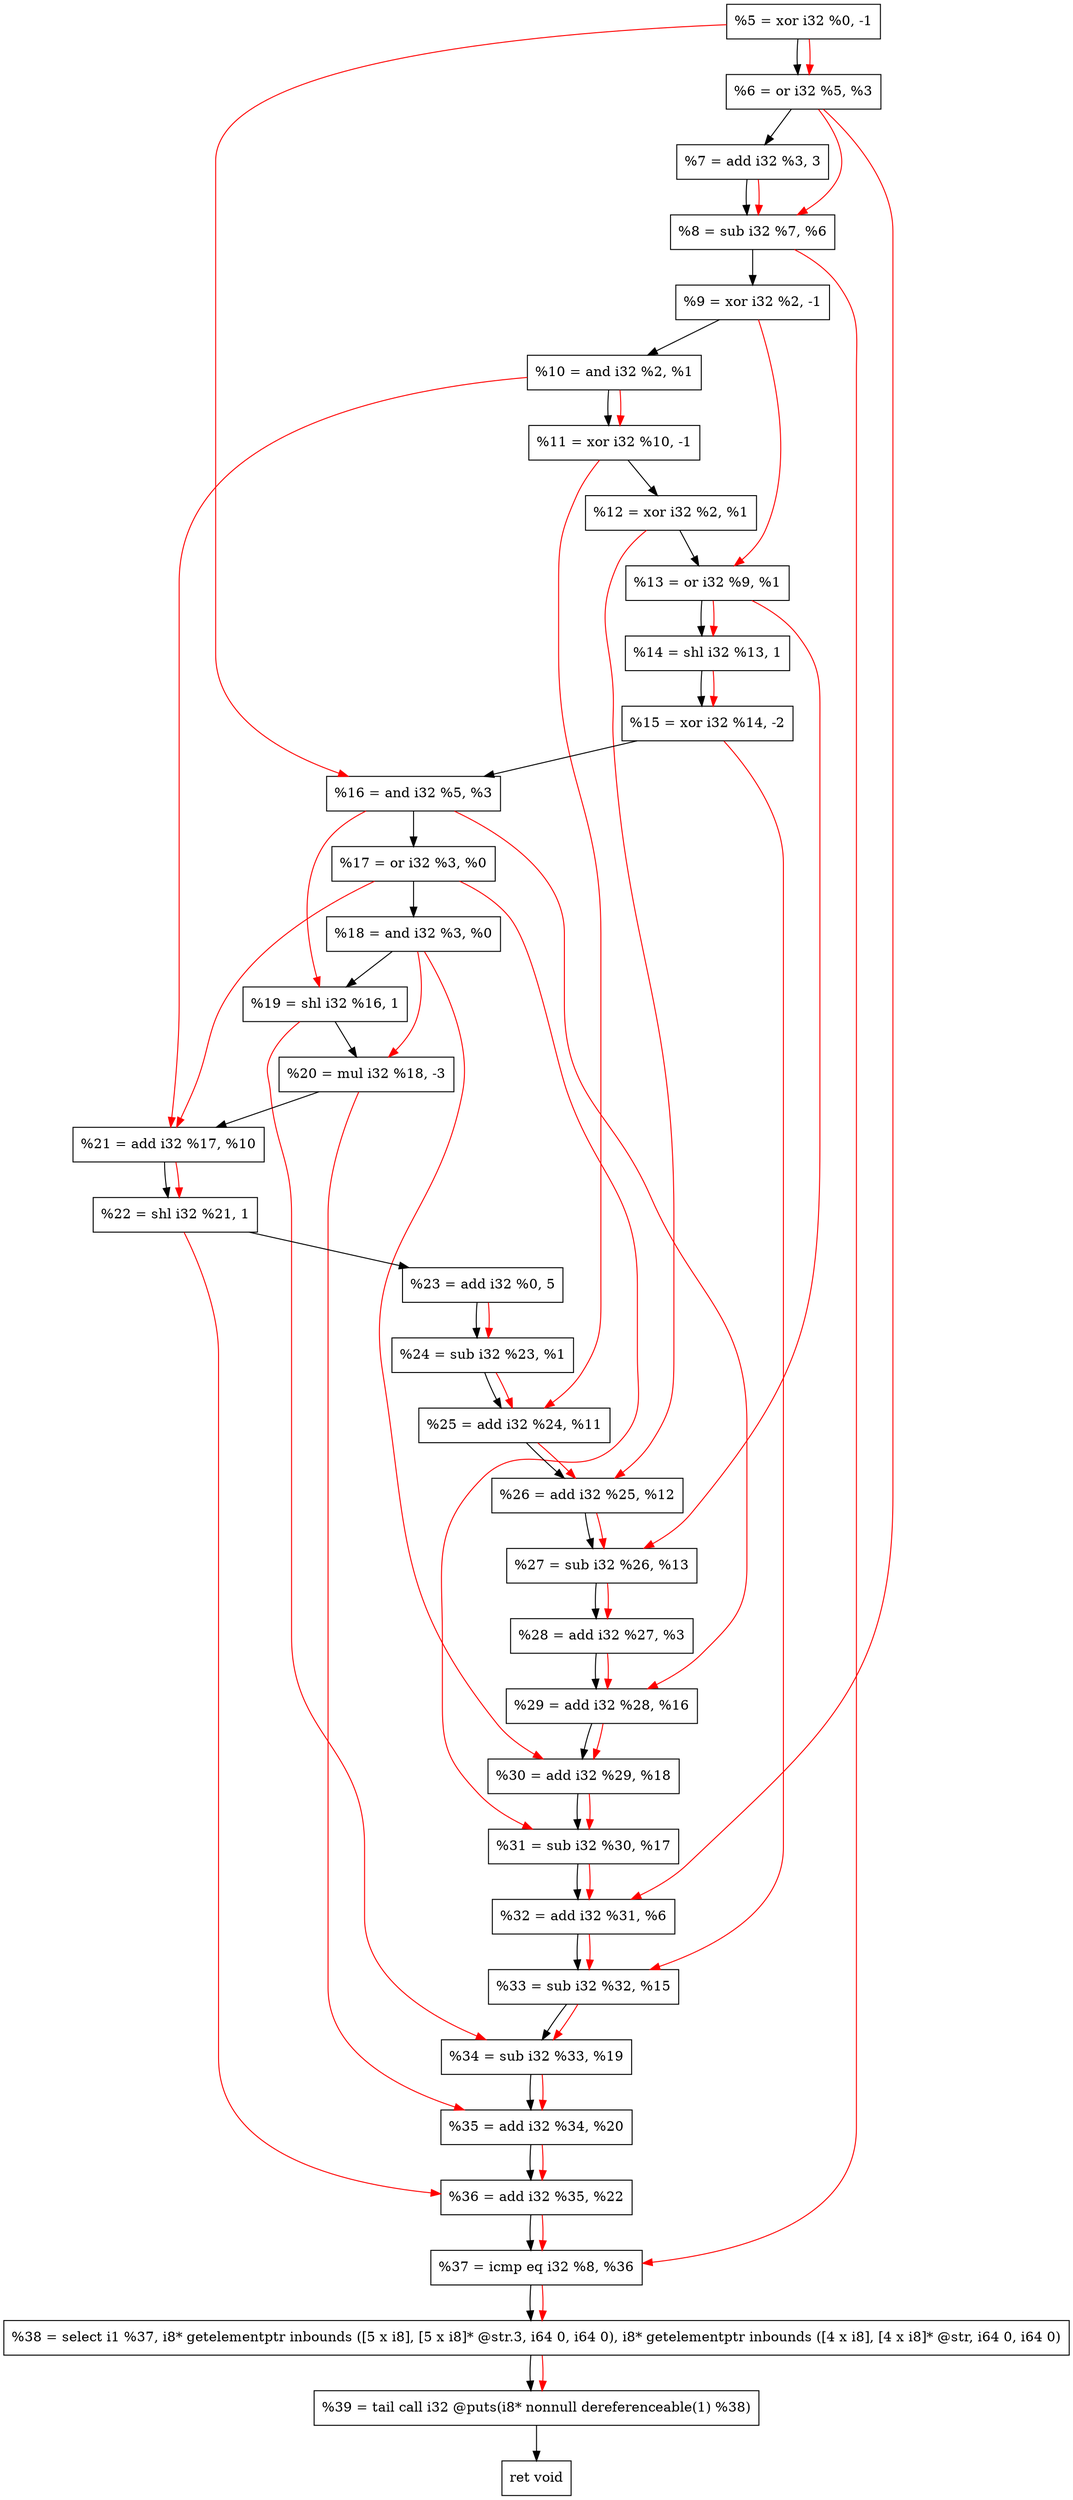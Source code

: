 digraph "DFG for'crackme' function" {
	Node0x2357fd0[shape=record, label="  %5 = xor i32 %0, -1"];
	Node0x2358040[shape=record, label="  %6 = or i32 %5, %3"];
	Node0x23580e0[shape=record, label="  %7 = add i32 %3, 3"];
	Node0x2358150[shape=record, label="  %8 = sub i32 %7, %6"];
	Node0x23581c0[shape=record, label="  %9 = xor i32 %2, -1"];
	Node0x2358230[shape=record, label="  %10 = and i32 %2, %1"];
	Node0x23582a0[shape=record, label="  %11 = xor i32 %10, -1"];
	Node0x2358310[shape=record, label="  %12 = xor i32 %2, %1"];
	Node0x2358380[shape=record, label="  %13 = or i32 %9, %1"];
	Node0x2358420[shape=record, label="  %14 = shl i32 %13, 1"];
	Node0x23584c0[shape=record, label="  %15 = xor i32 %14, -2"];
	Node0x2358530[shape=record, label="  %16 = and i32 %5, %3"];
	Node0x23585a0[shape=record, label="  %17 = or i32 %3, %0"];
	Node0x2358610[shape=record, label="  %18 = and i32 %3, %0"];
	Node0x2358680[shape=record, label="  %19 = shl i32 %16, 1"];
	Node0x2358720[shape=record, label="  %20 = mul i32 %18, -3"];
	Node0x2358790[shape=record, label="  %21 = add i32 %17, %10"];
	Node0x2358800[shape=record, label="  %22 = shl i32 %21, 1"];
	Node0x23588a0[shape=record, label="  %23 = add i32 %0, 5"];
	Node0x2358910[shape=record, label="  %24 = sub i32 %23, %1"];
	Node0x2358980[shape=record, label="  %25 = add i32 %24, %11"];
	Node0x23589f0[shape=record, label="  %26 = add i32 %25, %12"];
	Node0x2358a60[shape=record, label="  %27 = sub i32 %26, %13"];
	Node0x2358ad0[shape=record, label="  %28 = add i32 %27, %3"];
	Node0x2358b40[shape=record, label="  %29 = add i32 %28, %16"];
	Node0x2358bb0[shape=record, label="  %30 = add i32 %29, %18"];
	Node0x2358c20[shape=record, label="  %31 = sub i32 %30, %17"];
	Node0x2358c90[shape=record, label="  %32 = add i32 %31, %6"];
	Node0x2358f10[shape=record, label="  %33 = sub i32 %32, %15"];
	Node0x2358f80[shape=record, label="  %34 = sub i32 %33, %19"];
	Node0x2358ff0[shape=record, label="  %35 = add i32 %34, %20"];
	Node0x2359060[shape=record, label="  %36 = add i32 %35, %22"];
	Node0x23590d0[shape=record, label="  %37 = icmp eq i32 %8, %36"];
	Node0x22f8268[shape=record, label="  %38 = select i1 %37, i8* getelementptr inbounds ([5 x i8], [5 x i8]* @str.3, i64 0, i64 0), i8* getelementptr inbounds ([4 x i8], [4 x i8]* @str, i64 0, i64 0)"];
	Node0x2359570[shape=record, label="  %39 = tail call i32 @puts(i8* nonnull dereferenceable(1) %38)"];
	Node0x23595c0[shape=record, label="  ret void"];
	Node0x2357fd0 -> Node0x2358040;
	Node0x2358040 -> Node0x23580e0;
	Node0x23580e0 -> Node0x2358150;
	Node0x2358150 -> Node0x23581c0;
	Node0x23581c0 -> Node0x2358230;
	Node0x2358230 -> Node0x23582a0;
	Node0x23582a0 -> Node0x2358310;
	Node0x2358310 -> Node0x2358380;
	Node0x2358380 -> Node0x2358420;
	Node0x2358420 -> Node0x23584c0;
	Node0x23584c0 -> Node0x2358530;
	Node0x2358530 -> Node0x23585a0;
	Node0x23585a0 -> Node0x2358610;
	Node0x2358610 -> Node0x2358680;
	Node0x2358680 -> Node0x2358720;
	Node0x2358720 -> Node0x2358790;
	Node0x2358790 -> Node0x2358800;
	Node0x2358800 -> Node0x23588a0;
	Node0x23588a0 -> Node0x2358910;
	Node0x2358910 -> Node0x2358980;
	Node0x2358980 -> Node0x23589f0;
	Node0x23589f0 -> Node0x2358a60;
	Node0x2358a60 -> Node0x2358ad0;
	Node0x2358ad0 -> Node0x2358b40;
	Node0x2358b40 -> Node0x2358bb0;
	Node0x2358bb0 -> Node0x2358c20;
	Node0x2358c20 -> Node0x2358c90;
	Node0x2358c90 -> Node0x2358f10;
	Node0x2358f10 -> Node0x2358f80;
	Node0x2358f80 -> Node0x2358ff0;
	Node0x2358ff0 -> Node0x2359060;
	Node0x2359060 -> Node0x23590d0;
	Node0x23590d0 -> Node0x22f8268;
	Node0x22f8268 -> Node0x2359570;
	Node0x2359570 -> Node0x23595c0;
edge [color=red]
	Node0x2357fd0 -> Node0x2358040;
	Node0x23580e0 -> Node0x2358150;
	Node0x2358040 -> Node0x2358150;
	Node0x2358230 -> Node0x23582a0;
	Node0x23581c0 -> Node0x2358380;
	Node0x2358380 -> Node0x2358420;
	Node0x2358420 -> Node0x23584c0;
	Node0x2357fd0 -> Node0x2358530;
	Node0x2358530 -> Node0x2358680;
	Node0x2358610 -> Node0x2358720;
	Node0x23585a0 -> Node0x2358790;
	Node0x2358230 -> Node0x2358790;
	Node0x2358790 -> Node0x2358800;
	Node0x23588a0 -> Node0x2358910;
	Node0x2358910 -> Node0x2358980;
	Node0x23582a0 -> Node0x2358980;
	Node0x2358980 -> Node0x23589f0;
	Node0x2358310 -> Node0x23589f0;
	Node0x23589f0 -> Node0x2358a60;
	Node0x2358380 -> Node0x2358a60;
	Node0x2358a60 -> Node0x2358ad0;
	Node0x2358ad0 -> Node0x2358b40;
	Node0x2358530 -> Node0x2358b40;
	Node0x2358b40 -> Node0x2358bb0;
	Node0x2358610 -> Node0x2358bb0;
	Node0x2358bb0 -> Node0x2358c20;
	Node0x23585a0 -> Node0x2358c20;
	Node0x2358c20 -> Node0x2358c90;
	Node0x2358040 -> Node0x2358c90;
	Node0x2358c90 -> Node0x2358f10;
	Node0x23584c0 -> Node0x2358f10;
	Node0x2358f10 -> Node0x2358f80;
	Node0x2358680 -> Node0x2358f80;
	Node0x2358f80 -> Node0x2358ff0;
	Node0x2358720 -> Node0x2358ff0;
	Node0x2358ff0 -> Node0x2359060;
	Node0x2358800 -> Node0x2359060;
	Node0x2358150 -> Node0x23590d0;
	Node0x2359060 -> Node0x23590d0;
	Node0x23590d0 -> Node0x22f8268;
	Node0x22f8268 -> Node0x2359570;
}
